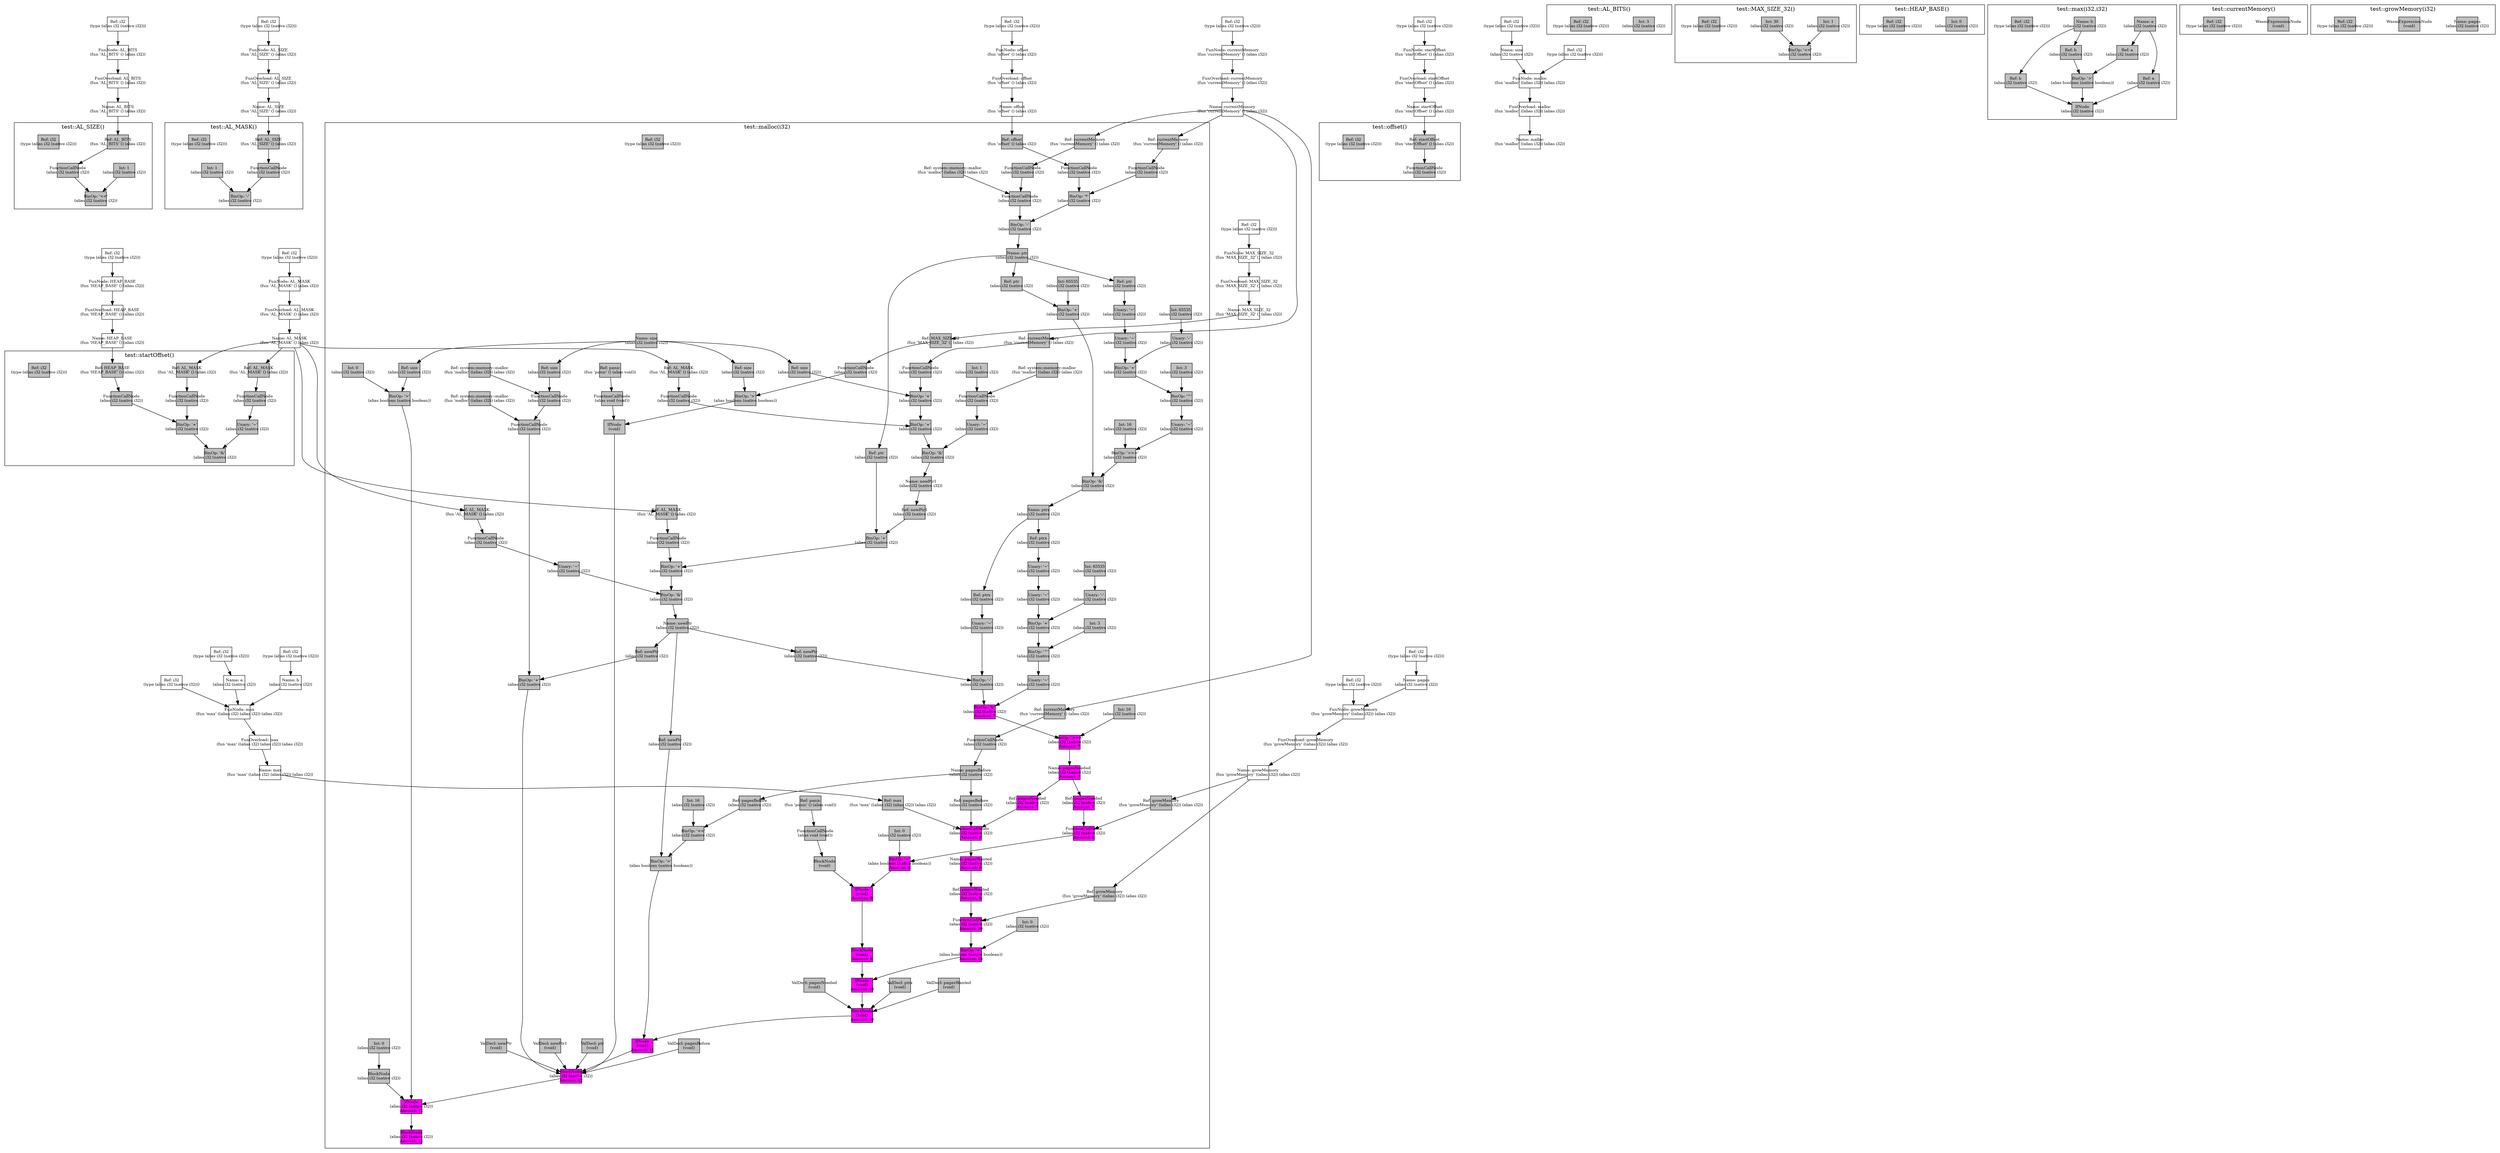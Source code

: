 digraph Document {
  node [shape=box,fixedsize=shape fontsize=10]
  1 [label="FunOverload: AL_BITS\n(fun 'AL_BITS' () (alias i32))", fillcolor=grey];
  2 [label="FunNode: AL_BITS\n(fun 'AL_BITS' () (alias i32))", fillcolor=grey];
  3 [label="Ref: i32\n(type (alias i32 (native i32)))", fillcolor=grey];
  4 [label="Name: AL_BITS\n(fun 'AL_BITS' () (alias i32))", fillcolor=grey];
  5 [label="FunOverload: AL_SIZE\n(fun 'AL_SIZE' () (alias i32))", fillcolor=grey];
  6 [label="FunNode: AL_SIZE\n(fun 'AL_SIZE' () (alias i32))", fillcolor=grey];
  7 [label="Ref: i32\n(type (alias i32 (native i32)))", fillcolor=grey];
  8 [label="Name: AL_SIZE\n(fun 'AL_SIZE' () (alias i32))", fillcolor=grey];
  9 [label="FunOverload: AL_MASK\n(fun 'AL_MASK' () (alias i32))", fillcolor=grey];
  10 [label="FunNode: AL_MASK\n(fun 'AL_MASK' () (alias i32))", fillcolor=grey];
  11 [label="Ref: i32\n(type (alias i32 (native i32)))", fillcolor=grey];
  12 [label="Name: AL_MASK\n(fun 'AL_MASK' () (alias i32))", fillcolor=grey];
  13 [label="FunOverload: MAX_SIZE_32\n(fun 'MAX_SIZE_32' () (alias i32))", fillcolor=grey];
  14 [label="FunNode: MAX_SIZE_32\n(fun 'MAX_SIZE_32' () (alias i32))", fillcolor=grey];
  15 [label="Ref: i32\n(type (alias i32 (native i32)))", fillcolor=grey];
  16 [label="Name: MAX_SIZE_32\n(fun 'MAX_SIZE_32' () (alias i32))", fillcolor=grey];
  17 [label="FunOverload: HEAP_BASE\n(fun 'HEAP_BASE' () (alias i32))", fillcolor=grey];
  18 [label="FunNode: HEAP_BASE\n(fun 'HEAP_BASE' () (alias i32))", fillcolor=grey];
  19 [label="Ref: i32\n(type (alias i32 (native i32)))", fillcolor=grey];
  20 [label="Name: HEAP_BASE\n(fun 'HEAP_BASE' () (alias i32))", fillcolor=grey];
  21 [label="FunOverload: startOffset\n(fun 'startOffset' () (alias i32))", fillcolor=grey];
  22 [label="FunNode: startOffset\n(fun 'startOffset' () (alias i32))", fillcolor=grey];
  23 [label="Ref: i32\n(type (alias i32 (native i32)))", fillcolor=grey];
  24 [label="Name: startOffset\n(fun 'startOffset' () (alias i32))", fillcolor=grey];
  25 [label="FunOverload: offset\n(fun 'offset' () (alias i32))", fillcolor=grey];
  26 [label="FunNode: offset\n(fun 'offset' () (alias i32))", fillcolor=grey];
  27 [label="Ref: i32\n(type (alias i32 (native i32)))", fillcolor=grey];
  28 [label="Name: offset\n(fun 'offset' () (alias i32))", fillcolor=grey];
  29 [label="FunOverload: max\n(fun 'max' ((alias i32) (alias i32)) (alias i32))", fillcolor=grey];
  30 [label="FunNode: max\n(fun 'max' ((alias i32) (alias i32)) (alias i32))", fillcolor=grey];
  31 [label="Ref: i32\n(type (alias i32 (native i32)))", fillcolor=grey];
  32 [label="Name: a\n(alias i32 (native i32))", fillcolor=grey];
  33 [label="Ref: i32\n(type (alias i32 (native i32)))", fillcolor=grey];
  34 [label="Name: b\n(alias i32 (native i32))", fillcolor=grey];
  35 [label="Ref: i32\n(type (alias i32 (native i32)))", fillcolor=grey];
  36 [label="Name: max\n(fun 'max' ((alias i32) (alias i32)) (alias i32))", fillcolor=grey];
  37 [label="FunOverload: currentMemory\n(fun 'currentMemory' () (alias i32))", fillcolor=grey];
  38 [label="FunNode: currentMemory\n(fun 'currentMemory' () (alias i32))", fillcolor=grey];
  39 [label="Ref: i32\n(type (alias i32 (native i32)))", fillcolor=grey];
  40 [label="Name: currentMemory\n(fun 'currentMemory' () (alias i32))", fillcolor=grey];
  41 [label="FunOverload: growMemory\n(fun 'growMemory' ((alias i32)) (alias i32))", fillcolor=grey];
  42 [label="FunNode: growMemory\n(fun 'growMemory' ((alias i32)) (alias i32))", fillcolor=grey];
  43 [label="Ref: i32\n(type (alias i32 (native i32)))", fillcolor=grey];
  44 [label="Name: pages\n(alias i32 (native i32))", fillcolor=grey];
  45 [label="Ref: i32\n(type (alias i32 (native i32)))", fillcolor=grey];
  46 [label="Name: growMemory\n(fun 'growMemory' ((alias i32)) (alias i32))", fillcolor=grey];
  47 [label="FunOverload: malloc\n(fun 'malloc' ((alias i32)) (alias i32))", fillcolor=grey];
  48 [label="FunNode: malloc\n(fun 'malloc' ((alias i32)) (alias i32))", fillcolor=grey];
  49 [label="Ref: i32\n(type (alias i32 (native i32)))", fillcolor=grey];
  50 [label="Name: size\n(alias i32 (native i32))", fillcolor=grey];
  51 [label="Ref: i32\n(type (alias i32 (native i32)))", fillcolor=grey];
  52 [label="Name: malloc\n(fun 'malloc' ((alias i32)) (alias i32))", fillcolor=grey];
  subgraph cluster0 {
    node [style=filled, fillcolor=grey];
    53 [label="Int: 3\n(alias i32 (native i32))", fillcolor=grey];
    54 [label="Ref: i32\n(type (alias i32 (native i32)))", fillcolor=grey];
  label = "test::AL_BITS()";
}
  subgraph cluster1 {
    node [style=filled, fillcolor=grey];
    55 [label="BinOp: '<<'\n(alias i32 (native i32))", fillcolor=grey];
    56 [label="Int: 1\n(alias i32 (native i32))", fillcolor=grey];
    57 [label="FunctionCallNode\n(alias i32 (native i32))", fillcolor=grey];
    58 [label="Ref: AL_BITS\n(fun 'AL_BITS' () (alias i32))", fillcolor=grey];
    59 [label="Ref: i32\n(type (alias i32 (native i32)))", fillcolor=grey];
    56 -> 55[taillabel="" labeldistance="1" fontname="times  italic" fontsize = 10 color="black" ];
    57 -> 55[taillabel="" labeldistance="1" fontname="times  italic" fontsize = 10 color="black" ];
    58 -> 57[taillabel="" labeldistance="1" fontname="times  italic" fontsize = 10 color="black" ];
  label = "test::AL_SIZE()";
}
  subgraph cluster2 {
    node [style=filled, fillcolor=grey];
    60 [label="BinOp: '-'\n(alias i32 (native i32))", fillcolor=grey];
    61 [label="FunctionCallNode\n(alias i32 (native i32))", fillcolor=grey];
    62 [label="Ref: AL_SIZE\n(fun 'AL_SIZE' () (alias i32))", fillcolor=grey];
    63 [label="Int: 1\n(alias i32 (native i32))", fillcolor=grey];
    64 [label="Ref: i32\n(type (alias i32 (native i32)))", fillcolor=grey];
    61 -> 60[taillabel="" labeldistance="1" fontname="times  italic" fontsize = 10 color="black" ];
    62 -> 61[taillabel="" labeldistance="1" fontname="times  italic" fontsize = 10 color="black" ];
    63 -> 60[taillabel="" labeldistance="1" fontname="times  italic" fontsize = 10 color="black" ];
  label = "test::AL_MASK()";
}
  subgraph cluster3 {
    node [style=filled, fillcolor=grey];
    65 [label="BinOp: '<<'\n(alias i32 (native i32))", fillcolor=grey];
    66 [label="Int: 1\n(alias i32 (native i32))", fillcolor=grey];
    67 [label="Int: 30\n(alias i32 (native i32))", fillcolor=grey];
    68 [label="Ref: i32\n(type (alias i32 (native i32)))", fillcolor=grey];
    66 -> 65[taillabel="" labeldistance="1" fontname="times  italic" fontsize = 10 color="black" ];
    67 -> 65[taillabel="" labeldistance="1" fontname="times  italic" fontsize = 10 color="black" ];
  label = "test::MAX_SIZE_32()";
}
  subgraph cluster4 {
    node [style=filled, fillcolor=grey];
    69 [label="Int: 0\n(alias i32 (native i32))", fillcolor=grey];
    70 [label="Ref: i32\n(type (alias i32 (native i32)))", fillcolor=grey];
  label = "test::HEAP_BASE()";
}
  subgraph cluster5 {
    node [style=filled, fillcolor=grey];
    71 [label="BinOp: '&'\n(alias i32 (native i32))", fillcolor=grey];
    72 [label="BinOp: '+'\n(alias i32 (native i32))", fillcolor=grey];
    73 [label="FunctionCallNode\n(alias i32 (native i32))", fillcolor=grey];
    74 [label="Ref: HEAP_BASE\n(fun 'HEAP_BASE' () (alias i32))", fillcolor=grey];
    75 [label="FunctionCallNode\n(alias i32 (native i32))", fillcolor=grey];
    76 [label="Ref: AL_MASK\n(fun 'AL_MASK' () (alias i32))", fillcolor=grey];
    77 [label="Unary: '~'\n(alias i32 (native i32))", fillcolor=grey];
    78 [label="FunctionCallNode\n(alias i32 (native i32))", fillcolor=grey];
    79 [label="Ref: AL_MASK\n(fun 'AL_MASK' () (alias i32))", fillcolor=grey];
    80 [label="Ref: i32\n(type (alias i32 (native i32)))", fillcolor=grey];
    72 -> 71[taillabel="" labeldistance="1" fontname="times  italic" fontsize = 10 color="black" ];
    73 -> 72[taillabel="" labeldistance="1" fontname="times  italic" fontsize = 10 color="black" ];
    74 -> 73[taillabel="" labeldistance="1" fontname="times  italic" fontsize = 10 color="black" ];
    75 -> 72[taillabel="" labeldistance="1" fontname="times  italic" fontsize = 10 color="black" ];
    76 -> 75[taillabel="" labeldistance="1" fontname="times  italic" fontsize = 10 color="black" ];
    77 -> 71[taillabel="" labeldistance="1" fontname="times  italic" fontsize = 10 color="black" ];
    78 -> 77[taillabel="" labeldistance="1" fontname="times  italic" fontsize = 10 color="black" ];
    79 -> 78[taillabel="" labeldistance="1" fontname="times  italic" fontsize = 10 color="black" ];
  label = "test::startOffset()";
}
  subgraph cluster6 {
    node [style=filled, fillcolor=grey];
    81 [label="FunctionCallNode\n(alias i32 (native i32))", fillcolor=grey];
    82 [label="Ref: startOffset\n(fun 'startOffset' () (alias i32))", fillcolor=grey];
    83 [label="Ref: i32\n(type (alias i32 (native i32)))", fillcolor=grey];
    82 -> 81[taillabel="" labeldistance="1" fontname="times  italic" fontsize = 10 color="black" ];
  label = "test::offset()";
}
  subgraph cluster7 {
    node [style=filled, fillcolor=grey];
    84 [label="Name: a\n(alias i32 (native i32))", fillcolor=grey];
    85 [label="Name: b\n(alias i32 (native i32))", fillcolor=grey];
    86 [label="IfNode\n(alias i32 (native i32))", fillcolor=grey];
    87 [label="Ref: a\n(alias i32 (native i32))", fillcolor=grey];
    88 [label="BinOp: '>'\n(alias boolean (native boolean))", fillcolor=grey];
    89 [label="Ref: a\n(alias i32 (native i32))", fillcolor=grey];
    90 [label="Ref: b\n(alias i32 (native i32))", fillcolor=grey];
    91 [label="Ref: b\n(alias i32 (native i32))", fillcolor=grey];
    92 [label="Ref: i32\n(type (alias i32 (native i32)))", fillcolor=grey];
    84 -> 87[taillabel="" labeldistance="1" fontname="times  italic" fontsize = 10 color="black" ];
    84 -> 89[taillabel="" labeldistance="1" fontname="times  italic" fontsize = 10 color="black" ];
    85 -> 90[taillabel="" labeldistance="1" fontname="times  italic" fontsize = 10 color="black" ];
    85 -> 91[taillabel="" labeldistance="1" fontname="times  italic" fontsize = 10 color="black" ];
    87 -> 86[taillabel="" labeldistance="1" fontname="times  italic" fontsize = 10 color="black" ];
    88 -> 86[taillabel="" labeldistance="1" fontname="times  italic" fontsize = 10 color="black" ];
    89 -> 88[taillabel="" labeldistance="1" fontname="times  italic" fontsize = 10 color="black" ];
    90 -> 88[taillabel="" labeldistance="1" fontname="times  italic" fontsize = 10 color="black" ];
    91 -> 86[taillabel="" labeldistance="1" fontname="times  italic" fontsize = 10 color="black" ];
  label = "test::max(i32,i32)";
}
  subgraph cluster8 {
    node [style=filled, fillcolor=grey];
    93 [label="WasmExpressionNode\n(void)", fillcolor=grey];
    94 [label="Ref: i32\n(type (alias i32 (native i32)))", fillcolor=grey];
  label = "test::currentMemory()";
}
  subgraph cluster9 {
    node [style=filled, fillcolor=grey];
    95 [label="Name: pages\n(alias i32 (native i32))", fillcolor=grey];
    96 [label="WasmExpressionNode\n(void)", fillcolor=grey];
    97 [label="Ref: i32\n(type (alias i32 (native i32)))", fillcolor=grey];
  label = "test::growMemory(i32)";
}
  subgraph cluster10 {
    node [style=filled, fillcolor=grey];
    98 [label="Name: size\n(alias i32 (native i32))", fillcolor=grey];
    99 [label="BlockNode\n(alias i32 (native i32))
Amount: 12", fillcolor=magenta];
    100 [label="IfNode\n(alias i32 (native i32))
Amount: 12", fillcolor=magenta];
    101 [label="BlockNode\n(alias i32 (native i32))
Amount: 12", fillcolor=magenta];
    102 [label="IfNode\n(void)", fillcolor=grey];
    103 [label="FunctionCallNode\n(alias void (void))", fillcolor=grey];
    104 [label="Ref: panic\n(fun 'panic' () (alias void))", fillcolor=grey];
    105 [label="BinOp: '>'\n(alias boolean (native boolean))", fillcolor=grey];
    106 [label="Ref: size\n(alias i32 (native i32))", fillcolor=grey];
    107 [label="FunctionCallNode\n(alias i32 (native i32))", fillcolor=grey];
    108 [label="Ref: MAX_SIZE_32\n(fun 'MAX_SIZE_32' () (alias i32))", fillcolor=grey];
    109 [label="ValDecl: ptr\n(void)", fillcolor=grey];
    110 [label="Name: ptr\n(alias i32 (native i32))", fillcolor=grey];
    111 [label="BinOp: '-'\n(alias i32 (native i32))", fillcolor=grey];
    112 [label="BinOp: '*'\n(alias i32 (native i32))", fillcolor=grey];
    113 [label="FunctionCallNode\n(alias i32 (native i32))", fillcolor=grey];
    114 [label="Ref: offset\n(fun 'offset' () (alias i32))", fillcolor=grey];
    115 [label="FunctionCallNode\n(alias i32 (native i32))", fillcolor=grey];
    116 [label="Ref: currentMemory\n(fun 'currentMemory' () (alias i32))", fillcolor=grey];
    117 [label="FunctionCallNode\n(alias i32 (native i32))", fillcolor=grey];
    118 [label="Ref: system::memory::malloc\n(fun 'malloc' ((alias i32)) (alias i32))", fillcolor=grey];
    119 [label="FunctionCallNode\n(alias i32 (native i32))", fillcolor=grey];
    120 [label="Ref: currentMemory\n(fun 'currentMemory' () (alias i32))", fillcolor=grey];
    121 [label="ValDecl: newPtr1\n(void)", fillcolor=grey];
    122 [label="Name: newPtr1\n(alias i32 (native i32))", fillcolor=grey];
    123 [label="BinOp: '&'\n(alias i32 (native i32))", fillcolor=grey];
    124 [label="BinOp: '+'\n(alias i32 (native i32))", fillcolor=grey];
    125 [label="BinOp: '+'\n(alias i32 (native i32))", fillcolor=grey];
    126 [label="FunctionCallNode\n(alias i32 (native i32))", fillcolor=grey];
    127 [label="Ref: currentMemory\n(fun 'currentMemory' () (alias i32))", fillcolor=grey];
    128 [label="Ref: size\n(alias i32 (native i32))", fillcolor=grey];
    129 [label="FunctionCallNode\n(alias i32 (native i32))", fillcolor=grey];
    130 [label="Ref: AL_MASK\n(fun 'AL_MASK' () (alias i32))", fillcolor=grey];
    131 [label="Unary: '~'\n(alias i32 (native i32))", fillcolor=grey];
    132 [label="FunctionCallNode\n(alias i32 (native i32))", fillcolor=grey];
    133 [label="Ref: system::memory::malloc\n(fun 'malloc' ((alias i32)) (alias i32))", fillcolor=grey];
    134 [label="Int: 1\n(alias i32 (native i32))", fillcolor=grey];
    135 [label="ValDecl: newPtr\n(void)", fillcolor=grey];
    136 [label="Name: newPtr\n(alias i32 (native i32))", fillcolor=grey];
    137 [label="BinOp: '&'\n(alias i32 (native i32))", fillcolor=grey];
    138 [label="BinOp: '+'\n(alias i32 (native i32))", fillcolor=grey];
    139 [label="BinOp: '+'\n(alias i32 (native i32))", fillcolor=grey];
    140 [label="Ref: ptr\n(alias i32 (native i32))", fillcolor=grey];
    141 [label="Ref: newPtr1\n(alias i32 (native i32))", fillcolor=grey];
    142 [label="FunctionCallNode\n(alias i32 (native i32))", fillcolor=grey];
    143 [label="Ref: AL_MASK\n(fun 'AL_MASK' () (alias i32))", fillcolor=grey];
    144 [label="Unary: '~'\n(alias i32 (native i32))", fillcolor=grey];
    145 [label="FunctionCallNode\n(alias i32 (native i32))", fillcolor=grey];
    146 [label="Ref: AL_MASK\n(fun 'AL_MASK' () (alias i32))", fillcolor=grey];
    147 [label="ValDecl: pagesBefore\n(void)", fillcolor=grey];
    148 [label="Name: pagesBefore\n(alias i32 (native i32))", fillcolor=grey];
    149 [label="FunctionCallNode\n(alias i32 (native i32))", fillcolor=grey];
    150 [label="Ref: currentMemory\n(fun 'currentMemory' () (alias i32))", fillcolor=grey];
    151 [label="IfNode\n(void)
Amount: 11", fillcolor=magenta];
    152 [label="BlockNode\n(void)
Amount: 10", fillcolor=magenta];
    153 [label="ValDecl: ptrx\n(void)", fillcolor=grey];
    154 [label="Name: ptrx\n(alias i32 (native i32))", fillcolor=grey];
    155 [label="BinOp: '&'\n(alias i32 (native i32))", fillcolor=grey];
    156 [label="BinOp: '+'\n(alias i32 (native i32))", fillcolor=grey];
    157 [label="Ref: ptr\n(alias i32 (native i32))", fillcolor=grey];
    158 [label="Int: 65535\n(alias i32 (native i32))", fillcolor=grey];
    159 [label="BinOp: '>>>'\n(alias i32 (native i32))", fillcolor=grey];
    160 [label="Unary: '~'\n(alias i32 (native i32))", fillcolor=grey];
    161 [label="BinOp: '^'\n(alias i32 (native i32))", fillcolor=grey];
    162 [label="Int: 3\n(alias i32 (native i32))", fillcolor=grey];
    163 [label="BinOp: '+'\n(alias i32 (native i32))", fillcolor=grey];
    164 [label="Unary: '-'\n(alias i32 (native i32))", fillcolor=grey];
    165 [label="Int: 65535\n(alias i32 (native i32))", fillcolor=grey];
    166 [label="Unary: '~'\n(alias i32 (native i32))", fillcolor=grey];
    167 [label="Unary: '~'\n(alias i32 (native i32))", fillcolor=grey];
    168 [label="Ref: ptr\n(alias i32 (native i32))", fillcolor=grey];
    169 [label="Int: 16\n(alias i32 (native i32))", fillcolor=grey];
    170 [label="ValDecl: pagesNeeded\n(void)", fillcolor=grey];
    171 [label="Name: pagesNeeded\n(alias i32 (native i32))
Amount: 7", fillcolor=magenta];
    172 [label="BinOp: '>>>'\n(alias i32 (native i32))
Amount: 7", fillcolor=magenta];
    173 [label="BinOp: '&'\n(alias i32 (native i32))
Amount: 7", fillcolor=magenta];
    174 [label="BinOp: '-'\n(alias i32 (native i32))", fillcolor=grey];
    175 [label="Ref: newPtr\n(alias i32 (native i32))", fillcolor=grey];
    176 [label="Unary: '~'\n(alias i32 (native i32))", fillcolor=grey];
    177 [label="Ref: ptrx\n(alias i32 (native i32))", fillcolor=grey];
    178 [label="Unary: '~'\n(alias i32 (native i32))", fillcolor=grey];
    179 [label="BinOp: '^'\n(alias i32 (native i32))", fillcolor=grey];
    180 [label="Int: 3\n(alias i32 (native i32))", fillcolor=grey];
    181 [label="BinOp: '+'\n(alias i32 (native i32))", fillcolor=grey];
    182 [label="Unary: '-'\n(alias i32 (native i32))", fillcolor=grey];
    183 [label="Int: 65535\n(alias i32 (native i32))", fillcolor=grey];
    184 [label="Unary: '~'\n(alias i32 (native i32))", fillcolor=grey];
    185 [label="Unary: '~'\n(alias i32 (native i32))", fillcolor=grey];
    186 [label="Ref: ptrx\n(alias i32 (native i32))", fillcolor=grey];
    187 [label="Int: 16\n(alias i32 (native i32))", fillcolor=grey];
    188 [label="ValDecl: pagesWanted\n(void)", fillcolor=grey];
    189 [label="Name: pagesWanted\n(alias i32 (native i32))
Amount: 9", fillcolor=magenta];
    190 [label="FunctionCallNode\n(alias i32 (native i32))
Amount: 9", fillcolor=magenta];
    191 [label="Ref: max\n(fun 'max' ((alias i32) (alias i32)) (alias i32))", fillcolor=grey];
    192 [label="Ref: pagesBefore\n(alias i32 (native i32))", fillcolor=grey];
    193 [label="Ref: pagesNeeded\n(alias i32 (native i32))
Amount: 7", fillcolor=magenta];
    194 [label="IfNode\n(void)
Amount: 10", fillcolor=magenta];
    195 [label="BlockNode\n(void)
Amount: 8", fillcolor=magenta];
    196 [label="IfNode\n(void)
Amount: 8", fillcolor=magenta];
    197 [label="BlockNode\n(void)", fillcolor=grey];
    198 [label="FunctionCallNode\n(alias void (void))", fillcolor=grey];
    199 [label="Ref: panic\n(fun 'panic' () (alias void))", fillcolor=grey];
    200 [label="BinOp: '<'\n(alias boolean (native boolean))
Amount: 8", fillcolor=magenta];
    201 [label="FunctionCallNode\n(alias i32 (native i32))
Amount: 8", fillcolor=magenta];
    202 [label="Ref: growMemory\n(fun 'growMemory' ((alias i32)) (alias i32))", fillcolor=grey];
    203 [label="Ref: pagesNeeded\n(alias i32 (native i32))
Amount: 7", fillcolor=magenta];
    204 [label="Int: 0\n(alias i32 (native i32))", fillcolor=grey];
    205 [label="BinOp: '<'\n(alias boolean (native boolean))
Amount: 10", fillcolor=magenta];
    206 [label="FunctionCallNode\n(alias i32 (native i32))
Amount: 10", fillcolor=magenta];
    207 [label="Ref: growMemory\n(fun 'growMemory' ((alias i32)) (alias i32))", fillcolor=grey];
    208 [label="Ref: pagesWanted\n(alias i32 (native i32))
Amount: 9", fillcolor=magenta];
    209 [label="Int: 0\n(alias i32 (native i32))", fillcolor=grey];
    210 [label="BinOp: '>'\n(alias boolean (native boolean))", fillcolor=grey];
    211 [label="Ref: newPtr\n(alias i32 (native i32))", fillcolor=grey];
    212 [label="BinOp: '<<'\n(alias i32 (native i32))", fillcolor=grey];
    213 [label="Ref: pagesBefore\n(alias i32 (native i32))", fillcolor=grey];
    214 [label="Int: 16\n(alias i32 (native i32))", fillcolor=grey];
    215 [label="BinOp: '+'\n(alias i32 (native i32))", fillcolor=grey];
    216 [label="Ref: newPtr\n(alias i32 (native i32))", fillcolor=grey];
    217 [label="FunctionCallNode\n(alias i32 (native i32))", fillcolor=grey];
    218 [label="Ref: system::memory::malloc\n(fun 'malloc' ((alias i32)) (alias i32))", fillcolor=grey];
    219 [label="FunctionCallNode\n(alias i32 (native i32))", fillcolor=grey];
    220 [label="Ref: system::memory::malloc\n(fun 'malloc' ((alias i32)) (alias i32))", fillcolor=grey];
    221 [label="Ref: size\n(alias i32 (native i32))", fillcolor=grey];
    222 [label="BinOp: '>'\n(alias boolean (native boolean))", fillcolor=grey];
    223 [label="Ref: size\n(alias i32 (native i32))", fillcolor=grey];
    224 [label="Int: 0\n(alias i32 (native i32))", fillcolor=grey];
    225 [label="BlockNode\n(alias i32 (native i32))", fillcolor=grey];
    226 [label="Int: 0\n(alias i32 (native i32))", fillcolor=grey];
    227 [label="Ref: i32\n(type (alias i32 (native i32)))", fillcolor=grey];
    98 -> 106[taillabel="" labeldistance="1" fontname="times  italic" fontsize = 10 color="black" ];
    98 -> 128[taillabel="" labeldistance="1" fontname="times  italic" fontsize = 10 color="black" ];
    98 -> 221[taillabel="" labeldistance="1" fontname="times  italic" fontsize = 10 color="black" ];
    98 -> 223[taillabel="" labeldistance="1" fontname="times  italic" fontsize = 10 color="black" ];
    100 -> 99[taillabel="" labeldistance="1" fontname="times  italic" fontsize = 10 color="black" ];
    101 -> 100[taillabel="" labeldistance="1" fontname="times  italic" fontsize = 10 color="black" ];
    102 -> 101[taillabel="" labeldistance="1" fontname="times  italic" fontsize = 10 color="black" ];
    103 -> 102[taillabel="" labeldistance="1" fontname="times  italic" fontsize = 10 color="black" ];
    104 -> 103[taillabel="" labeldistance="1" fontname="times  italic" fontsize = 10 color="black" ];
    105 -> 102[taillabel="" labeldistance="1" fontname="times  italic" fontsize = 10 color="black" ];
    106 -> 105[taillabel="" labeldistance="1" fontname="times  italic" fontsize = 10 color="black" ];
    107 -> 105[taillabel="" labeldistance="1" fontname="times  italic" fontsize = 10 color="black" ];
    108 -> 107[taillabel="" labeldistance="1" fontname="times  italic" fontsize = 10 color="black" ];
    109 -> 101[taillabel="" labeldistance="1" fontname="times  italic" fontsize = 10 color="black" ];
    110 -> 140[taillabel="" labeldistance="1" fontname="times  italic" fontsize = 10 color="black" ];
    110 -> 157[taillabel="" labeldistance="1" fontname="times  italic" fontsize = 10 color="black" ];
    110 -> 168[taillabel="" labeldistance="1" fontname="times  italic" fontsize = 10 color="black" ];
    111 -> 110[taillabel="" labeldistance="1" fontname="times  italic" fontsize = 10 color="black" ];
    112 -> 111[taillabel="" labeldistance="1" fontname="times  italic" fontsize = 10 color="black" ];
    113 -> 112[taillabel="" labeldistance="1" fontname="times  italic" fontsize = 10 color="black" ];
    114 -> 113[taillabel="" labeldistance="1" fontname="times  italic" fontsize = 10 color="black" ];
    115 -> 112[taillabel="" labeldistance="1" fontname="times  italic" fontsize = 10 color="black" ];
    116 -> 115[taillabel="" labeldistance="1" fontname="times  italic" fontsize = 10 color="black" ];
    117 -> 111[taillabel="" labeldistance="1" fontname="times  italic" fontsize = 10 color="black" ];
    118 -> 117[taillabel="" labeldistance="1" fontname="times  italic" fontsize = 10 color="black" ];
    119 -> 117[taillabel="" labeldistance="1" fontname="times  italic" fontsize = 10 color="black" ];
    120 -> 119[taillabel="" labeldistance="1" fontname="times  italic" fontsize = 10 color="black" ];
    121 -> 101[taillabel="" labeldistance="1" fontname="times  italic" fontsize = 10 color="black" ];
    122 -> 141[taillabel="" labeldistance="1" fontname="times  italic" fontsize = 10 color="black" ];
    123 -> 122[taillabel="" labeldistance="1" fontname="times  italic" fontsize = 10 color="black" ];
    124 -> 123[taillabel="" labeldistance="1" fontname="times  italic" fontsize = 10 color="black" ];
    125 -> 124[taillabel="" labeldistance="1" fontname="times  italic" fontsize = 10 color="black" ];
    126 -> 125[taillabel="" labeldistance="1" fontname="times  italic" fontsize = 10 color="black" ];
    127 -> 126[taillabel="" labeldistance="1" fontname="times  italic" fontsize = 10 color="black" ];
    128 -> 125[taillabel="" labeldistance="1" fontname="times  italic" fontsize = 10 color="black" ];
    129 -> 124[taillabel="" labeldistance="1" fontname="times  italic" fontsize = 10 color="black" ];
    130 -> 129[taillabel="" labeldistance="1" fontname="times  italic" fontsize = 10 color="black" ];
    131 -> 123[taillabel="" labeldistance="1" fontname="times  italic" fontsize = 10 color="black" ];
    132 -> 131[taillabel="" labeldistance="1" fontname="times  italic" fontsize = 10 color="black" ];
    133 -> 132[taillabel="" labeldistance="1" fontname="times  italic" fontsize = 10 color="black" ];
    134 -> 132[taillabel="" labeldistance="1" fontname="times  italic" fontsize = 10 color="black" ];
    135 -> 101[taillabel="" labeldistance="1" fontname="times  italic" fontsize = 10 color="black" ];
    136 -> 175[taillabel="" labeldistance="1" fontname="times  italic" fontsize = 10 color="black" ];
    136 -> 211[taillabel="" labeldistance="1" fontname="times  italic" fontsize = 10 color="black" ];
    136 -> 216[taillabel="" labeldistance="1" fontname="times  italic" fontsize = 10 color="black" ];
    137 -> 136[taillabel="" labeldistance="1" fontname="times  italic" fontsize = 10 color="black" ];
    138 -> 137[taillabel="" labeldistance="1" fontname="times  italic" fontsize = 10 color="black" ];
    139 -> 138[taillabel="" labeldistance="1" fontname="times  italic" fontsize = 10 color="black" ];
    140 -> 139[taillabel="" labeldistance="1" fontname="times  italic" fontsize = 10 color="black" ];
    141 -> 139[taillabel="" labeldistance="1" fontname="times  italic" fontsize = 10 color="black" ];
    142 -> 138[taillabel="" labeldistance="1" fontname="times  italic" fontsize = 10 color="black" ];
    143 -> 142[taillabel="" labeldistance="1" fontname="times  italic" fontsize = 10 color="black" ];
    144 -> 137[taillabel="" labeldistance="1" fontname="times  italic" fontsize = 10 color="black" ];
    145 -> 144[taillabel="" labeldistance="1" fontname="times  italic" fontsize = 10 color="black" ];
    146 -> 145[taillabel="" labeldistance="1" fontname="times  italic" fontsize = 10 color="black" ];
    147 -> 101[taillabel="" labeldistance="1" fontname="times  italic" fontsize = 10 color="black" ];
    148 -> 192[taillabel="" labeldistance="1" fontname="times  italic" fontsize = 10 color="black" ];
    148 -> 213[taillabel="" labeldistance="1" fontname="times  italic" fontsize = 10 color="black" ];
    149 -> 148[taillabel="" labeldistance="1" fontname="times  italic" fontsize = 10 color="black" ];
    150 -> 149[taillabel="" labeldistance="1" fontname="times  italic" fontsize = 10 color="black" ];
    151 -> 101[taillabel="" labeldistance="1" fontname="times  italic" fontsize = 10 color="black" ];
    152 -> 151[taillabel="" labeldistance="1" fontname="times  italic" fontsize = 10 color="black" ];
    153 -> 152[taillabel="" labeldistance="1" fontname="times  italic" fontsize = 10 color="black" ];
    154 -> 177[taillabel="" labeldistance="1" fontname="times  italic" fontsize = 10 color="black" ];
    154 -> 186[taillabel="" labeldistance="1" fontname="times  italic" fontsize = 10 color="black" ];
    155 -> 154[taillabel="" labeldistance="1" fontname="times  italic" fontsize = 10 color="black" ];
    156 -> 155[taillabel="" labeldistance="1" fontname="times  italic" fontsize = 10 color="black" ];
    157 -> 156[taillabel="" labeldistance="1" fontname="times  italic" fontsize = 10 color="black" ];
    158 -> 156[taillabel="" labeldistance="1" fontname="times  italic" fontsize = 10 color="black" ];
    159 -> 155[taillabel="" labeldistance="1" fontname="times  italic" fontsize = 10 color="black" ];
    160 -> 159[taillabel="" labeldistance="1" fontname="times  italic" fontsize = 10 color="black" ];
    161 -> 160[taillabel="" labeldistance="1" fontname="times  italic" fontsize = 10 color="black" ];
    162 -> 161[taillabel="" labeldistance="1" fontname="times  italic" fontsize = 10 color="black" ];
    163 -> 161[taillabel="" labeldistance="1" fontname="times  italic" fontsize = 10 color="black" ];
    164 -> 163[taillabel="" labeldistance="1" fontname="times  italic" fontsize = 10 color="black" ];
    165 -> 164[taillabel="" labeldistance="1" fontname="times  italic" fontsize = 10 color="black" ];
    166 -> 163[taillabel="" labeldistance="1" fontname="times  italic" fontsize = 10 color="black" ];
    167 -> 166[taillabel="" labeldistance="1" fontname="times  italic" fontsize = 10 color="black" ];
    168 -> 167[taillabel="" labeldistance="1" fontname="times  italic" fontsize = 10 color="black" ];
    169 -> 159[taillabel="" labeldistance="1" fontname="times  italic" fontsize = 10 color="black" ];
    170 -> 152[taillabel="" labeldistance="1" fontname="times  italic" fontsize = 10 color="black" ];
    171 -> 193[taillabel="" labeldistance="1" fontname="times  italic" fontsize = 10 color="black" ];
    171 -> 203[taillabel="" labeldistance="1" fontname="times  italic" fontsize = 10 color="black" ];
    172 -> 171[taillabel="" labeldistance="1" fontname="times  italic" fontsize = 10 color="black" ];
    173 -> 172[taillabel="" labeldistance="1" fontname="times  italic" fontsize = 10 color="black" ];
    174 -> 173[taillabel="" labeldistance="1" fontname="times  italic" fontsize = 10 color="black" ];
    175 -> 174[taillabel="" labeldistance="1" fontname="times  italic" fontsize = 10 color="black" ];
    176 -> 174[taillabel="" labeldistance="1" fontname="times  italic" fontsize = 10 color="black" ];
    177 -> 176[taillabel="" labeldistance="1" fontname="times  italic" fontsize = 10 color="black" ];
    178 -> 173[taillabel="" labeldistance="1" fontname="times  italic" fontsize = 10 color="black" ];
    179 -> 178[taillabel="" labeldistance="1" fontname="times  italic" fontsize = 10 color="black" ];
    180 -> 179[taillabel="" labeldistance="1" fontname="times  italic" fontsize = 10 color="black" ];
    181 -> 179[taillabel="" labeldistance="1" fontname="times  italic" fontsize = 10 color="black" ];
    182 -> 181[taillabel="" labeldistance="1" fontname="times  italic" fontsize = 10 color="black" ];
    183 -> 182[taillabel="" labeldistance="1" fontname="times  italic" fontsize = 10 color="black" ];
    184 -> 181[taillabel="" labeldistance="1" fontname="times  italic" fontsize = 10 color="black" ];
    185 -> 184[taillabel="" labeldistance="1" fontname="times  italic" fontsize = 10 color="black" ];
    186 -> 185[taillabel="" labeldistance="1" fontname="times  italic" fontsize = 10 color="black" ];
    187 -> 172[taillabel="" labeldistance="1" fontname="times  italic" fontsize = 10 color="black" ];
    188 -> 152[taillabel="" labeldistance="1" fontname="times  italic" fontsize = 10 color="black" ];
    189 -> 208[taillabel="" labeldistance="1" fontname="times  italic" fontsize = 10 color="black" ];
    190 -> 189[taillabel="" labeldistance="1" fontname="times  italic" fontsize = 10 color="black" ];
    191 -> 190[taillabel="" labeldistance="1" fontname="times  italic" fontsize = 10 color="black" ];
    192 -> 190[taillabel="" labeldistance="1" fontname="times  italic" fontsize = 10 color="black" ];
    193 -> 190[taillabel="" labeldistance="1" fontname="times  italic" fontsize = 10 color="black" ];
    194 -> 152[taillabel="" labeldistance="1" fontname="times  italic" fontsize = 10 color="black" ];
    195 -> 194[taillabel="" labeldistance="1" fontname="times  italic" fontsize = 10 color="black" ];
    196 -> 195[taillabel="" labeldistance="1" fontname="times  italic" fontsize = 10 color="black" ];
    197 -> 196[taillabel="" labeldistance="1" fontname="times  italic" fontsize = 10 color="black" ];
    198 -> 197[taillabel="" labeldistance="1" fontname="times  italic" fontsize = 10 color="black" ];
    199 -> 198[taillabel="" labeldistance="1" fontname="times  italic" fontsize = 10 color="black" ];
    200 -> 196[taillabel="" labeldistance="1" fontname="times  italic" fontsize = 10 color="black" ];
    201 -> 200[taillabel="" labeldistance="1" fontname="times  italic" fontsize = 10 color="black" ];
    202 -> 201[taillabel="" labeldistance="1" fontname="times  italic" fontsize = 10 color="black" ];
    203 -> 201[taillabel="" labeldistance="1" fontname="times  italic" fontsize = 10 color="black" ];
    204 -> 200[taillabel="" labeldistance="1" fontname="times  italic" fontsize = 10 color="black" ];
    205 -> 194[taillabel="" labeldistance="1" fontname="times  italic" fontsize = 10 color="black" ];
    206 -> 205[taillabel="" labeldistance="1" fontname="times  italic" fontsize = 10 color="black" ];
    207 -> 206[taillabel="" labeldistance="1" fontname="times  italic" fontsize = 10 color="black" ];
    208 -> 206[taillabel="" labeldistance="1" fontname="times  italic" fontsize = 10 color="black" ];
    209 -> 205[taillabel="" labeldistance="1" fontname="times  italic" fontsize = 10 color="black" ];
    210 -> 151[taillabel="" labeldistance="1" fontname="times  italic" fontsize = 10 color="black" ];
    211 -> 210[taillabel="" labeldistance="1" fontname="times  italic" fontsize = 10 color="black" ];
    212 -> 210[taillabel="" labeldistance="1" fontname="times  italic" fontsize = 10 color="black" ];
    213 -> 212[taillabel="" labeldistance="1" fontname="times  italic" fontsize = 10 color="black" ];
    214 -> 212[taillabel="" labeldistance="1" fontname="times  italic" fontsize = 10 color="black" ];
    215 -> 101[taillabel="" labeldistance="1" fontname="times  italic" fontsize = 10 color="black" ];
    216 -> 215[taillabel="" labeldistance="1" fontname="times  italic" fontsize = 10 color="black" ];
    217 -> 215[taillabel="" labeldistance="1" fontname="times  italic" fontsize = 10 color="black" ];
    218 -> 217[taillabel="" labeldistance="1" fontname="times  italic" fontsize = 10 color="black" ];
    219 -> 217[taillabel="" labeldistance="1" fontname="times  italic" fontsize = 10 color="black" ];
    220 -> 219[taillabel="" labeldistance="1" fontname="times  italic" fontsize = 10 color="black" ];
    221 -> 219[taillabel="" labeldistance="1" fontname="times  italic" fontsize = 10 color="black" ];
    222 -> 100[taillabel="" labeldistance="1" fontname="times  italic" fontsize = 10 color="black" ];
    223 -> 222[taillabel="" labeldistance="1" fontname="times  italic" fontsize = 10 color="black" ];
    224 -> 222[taillabel="" labeldistance="1" fontname="times  italic" fontsize = 10 color="black" ];
    225 -> 100[taillabel="" labeldistance="1" fontname="times  italic" fontsize = 10 color="black" ];
    226 -> 225[taillabel="" labeldistance="1" fontname="times  italic" fontsize = 10 color="black" ];
  label = "test::malloc(i32)";
}
  1 -> 4[taillabel="" labeldistance="1" fontname="times  italic" fontsize = 10 color="black" ];
  2 -> 1[taillabel="" labeldistance="1" fontname="times  italic" fontsize = 10 color="black" ];
  3 -> 2[taillabel="" labeldistance="1" fontname="times  italic" fontsize = 10 color="black" ];
  4 -> 58[taillabel="" labeldistance="1" fontname="times  italic" fontsize = 10 color="black" ];
  5 -> 8[taillabel="" labeldistance="1" fontname="times  italic" fontsize = 10 color="black" ];
  6 -> 5[taillabel="" labeldistance="1" fontname="times  italic" fontsize = 10 color="black" ];
  7 -> 6[taillabel="" labeldistance="1" fontname="times  italic" fontsize = 10 color="black" ];
  8 -> 62[taillabel="" labeldistance="1" fontname="times  italic" fontsize = 10 color="black" ];
  9 -> 12[taillabel="" labeldistance="1" fontname="times  italic" fontsize = 10 color="black" ];
  10 -> 9[taillabel="" labeldistance="1" fontname="times  italic" fontsize = 10 color="black" ];
  11 -> 10[taillabel="" labeldistance="1" fontname="times  italic" fontsize = 10 color="black" ];
  12 -> 76[taillabel="" labeldistance="1" fontname="times  italic" fontsize = 10 color="black" ];
  12 -> 79[taillabel="" labeldistance="1" fontname="times  italic" fontsize = 10 color="black" ];
  12 -> 130[taillabel="" labeldistance="1" fontname="times  italic" fontsize = 10 color="black" ];
  12 -> 143[taillabel="" labeldistance="1" fontname="times  italic" fontsize = 10 color="black" ];
  12 -> 146[taillabel="" labeldistance="1" fontname="times  italic" fontsize = 10 color="black" ];
  13 -> 16[taillabel="" labeldistance="1" fontname="times  italic" fontsize = 10 color="black" ];
  14 -> 13[taillabel="" labeldistance="1" fontname="times  italic" fontsize = 10 color="black" ];
  15 -> 14[taillabel="" labeldistance="1" fontname="times  italic" fontsize = 10 color="black" ];
  16 -> 108[taillabel="" labeldistance="1" fontname="times  italic" fontsize = 10 color="black" ];
  17 -> 20[taillabel="" labeldistance="1" fontname="times  italic" fontsize = 10 color="black" ];
  18 -> 17[taillabel="" labeldistance="1" fontname="times  italic" fontsize = 10 color="black" ];
  19 -> 18[taillabel="" labeldistance="1" fontname="times  italic" fontsize = 10 color="black" ];
  20 -> 74[taillabel="" labeldistance="1" fontname="times  italic" fontsize = 10 color="black" ];
  21 -> 24[taillabel="" labeldistance="1" fontname="times  italic" fontsize = 10 color="black" ];
  22 -> 21[taillabel="" labeldistance="1" fontname="times  italic" fontsize = 10 color="black" ];
  23 -> 22[taillabel="" labeldistance="1" fontname="times  italic" fontsize = 10 color="black" ];
  24 -> 82[taillabel="" labeldistance="1" fontname="times  italic" fontsize = 10 color="black" ];
  25 -> 28[taillabel="" labeldistance="1" fontname="times  italic" fontsize = 10 color="black" ];
  26 -> 25[taillabel="" labeldistance="1" fontname="times  italic" fontsize = 10 color="black" ];
  27 -> 26[taillabel="" labeldistance="1" fontname="times  italic" fontsize = 10 color="black" ];
  28 -> 114[taillabel="" labeldistance="1" fontname="times  italic" fontsize = 10 color="black" ];
  29 -> 36[taillabel="" labeldistance="1" fontname="times  italic" fontsize = 10 color="black" ];
  30 -> 29[taillabel="" labeldistance="1" fontname="times  italic" fontsize = 10 color="black" ];
  31 -> 32[taillabel="" labeldistance="1" fontname="times  italic" fontsize = 10 color="black" ];
  32 -> 30[taillabel="" labeldistance="1" fontname="times  italic" fontsize = 10 color="black" ];
  33 -> 34[taillabel="" labeldistance="1" fontname="times  italic" fontsize = 10 color="black" ];
  34 -> 30[taillabel="" labeldistance="1" fontname="times  italic" fontsize = 10 color="black" ];
  35 -> 30[taillabel="" labeldistance="1" fontname="times  italic" fontsize = 10 color="black" ];
  36 -> 191[taillabel="" labeldistance="1" fontname="times  italic" fontsize = 10 color="black" ];
  37 -> 40[taillabel="" labeldistance="1" fontname="times  italic" fontsize = 10 color="black" ];
  38 -> 37[taillabel="" labeldistance="1" fontname="times  italic" fontsize = 10 color="black" ];
  39 -> 38[taillabel="" labeldistance="1" fontname="times  italic" fontsize = 10 color="black" ];
  40 -> 116[taillabel="" labeldistance="1" fontname="times  italic" fontsize = 10 color="black" ];
  40 -> 120[taillabel="" labeldistance="1" fontname="times  italic" fontsize = 10 color="black" ];
  40 -> 127[taillabel="" labeldistance="1" fontname="times  italic" fontsize = 10 color="black" ];
  40 -> 150[taillabel="" labeldistance="1" fontname="times  italic" fontsize = 10 color="black" ];
  41 -> 46[taillabel="" labeldistance="1" fontname="times  italic" fontsize = 10 color="black" ];
  42 -> 41[taillabel="" labeldistance="1" fontname="times  italic" fontsize = 10 color="black" ];
  43 -> 44[taillabel="" labeldistance="1" fontname="times  italic" fontsize = 10 color="black" ];
  44 -> 42[taillabel="" labeldistance="1" fontname="times  italic" fontsize = 10 color="black" ];
  45 -> 42[taillabel="" labeldistance="1" fontname="times  italic" fontsize = 10 color="black" ];
  46 -> 202[taillabel="" labeldistance="1" fontname="times  italic" fontsize = 10 color="black" ];
  46 -> 207[taillabel="" labeldistance="1" fontname="times  italic" fontsize = 10 color="black" ];
  47 -> 52[taillabel="" labeldistance="1" fontname="times  italic" fontsize = 10 color="black" ];
  48 -> 47[taillabel="" labeldistance="1" fontname="times  italic" fontsize = 10 color="black" ];
  49 -> 50[taillabel="" labeldistance="1" fontname="times  italic" fontsize = 10 color="black" ];
  50 -> 48[taillabel="" labeldistance="1" fontname="times  italic" fontsize = 10 color="black" ];
  51 -> 48[taillabel="" labeldistance="1" fontname="times  italic" fontsize = 10 color="black" ];
  label="";
}
